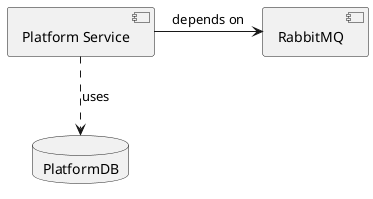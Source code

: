 @startuml Platform-queue

[Platform Service] as C
database PlatformDB as pdb

C-> [RabbitMQ] : depends on



C .down.> pdb : uses

@enduml